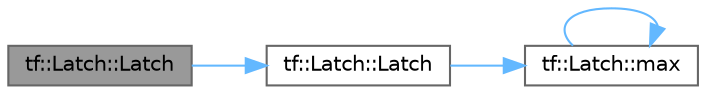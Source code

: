 digraph "tf::Latch::Latch"
{
 // LATEX_PDF_SIZE
  bgcolor="transparent";
  edge [fontname=Helvetica,fontsize=10,labelfontname=Helvetica,labelfontsize=10];
  node [fontname=Helvetica,fontsize=10,shape=box,height=0.2,width=0.4];
  rankdir="LR";
  Node1 [id="Node000001",label="tf::Latch::Latch",height=0.2,width=0.4,color="gray40", fillcolor="grey60", style="filled", fontcolor="black",tooltip=" "];
  Node1 -> Node2 [id="edge1_Node000001_Node000002",color="steelblue1",style="solid",tooltip=" "];
  Node2 [id="Node000002",label="tf::Latch::Latch",height=0.2,width=0.4,color="grey40", fillcolor="white", style="filled",URL="$classtf_1_1_latch.html#a82fcc392e4804e6420459483a1cb0225",tooltip=" "];
  Node2 -> Node3 [id="edge2_Node000002_Node000003",color="steelblue1",style="solid",tooltip=" "];
  Node3 [id="Node000003",label="tf::Latch::max",height=0.2,width=0.4,color="grey40", fillcolor="white", style="filled",URL="$classtf_1_1_latch.html#a660d806d5f5fe6966c890d5c09eef6d7",tooltip=" "];
  Node3 -> Node3 [id="edge3_Node000003_Node000003",color="steelblue1",style="solid",tooltip=" "];
}
